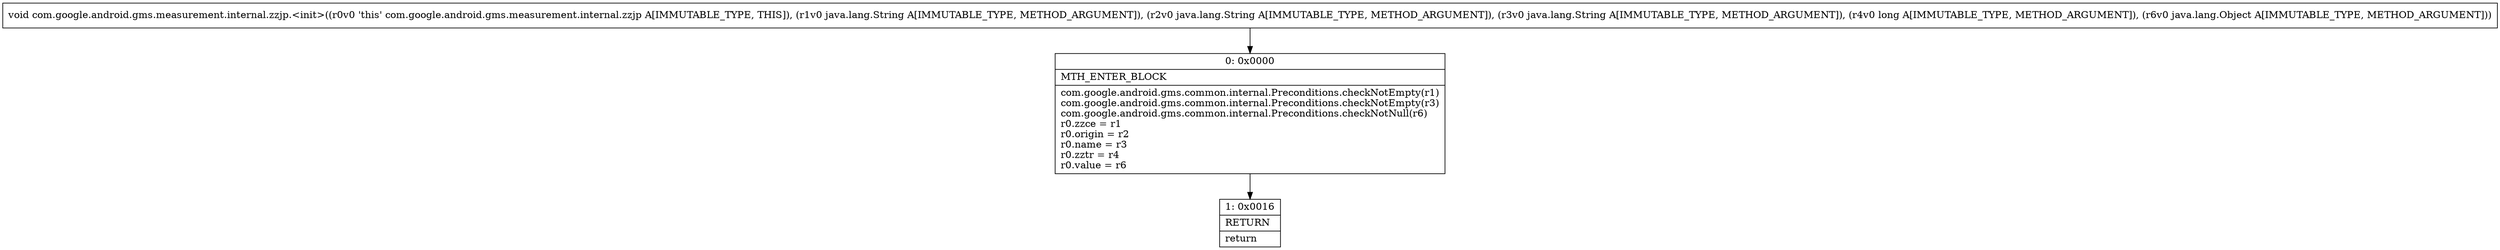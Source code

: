 digraph "CFG forcom.google.android.gms.measurement.internal.zzjp.\<init\>(Ljava\/lang\/String;Ljava\/lang\/String;Ljava\/lang\/String;JLjava\/lang\/Object;)V" {
Node_0 [shape=record,label="{0\:\ 0x0000|MTH_ENTER_BLOCK\l|com.google.android.gms.common.internal.Preconditions.checkNotEmpty(r1)\lcom.google.android.gms.common.internal.Preconditions.checkNotEmpty(r3)\lcom.google.android.gms.common.internal.Preconditions.checkNotNull(r6)\lr0.zzce = r1\lr0.origin = r2\lr0.name = r3\lr0.zztr = r4\lr0.value = r6\l}"];
Node_1 [shape=record,label="{1\:\ 0x0016|RETURN\l|return\l}"];
MethodNode[shape=record,label="{void com.google.android.gms.measurement.internal.zzjp.\<init\>((r0v0 'this' com.google.android.gms.measurement.internal.zzjp A[IMMUTABLE_TYPE, THIS]), (r1v0 java.lang.String A[IMMUTABLE_TYPE, METHOD_ARGUMENT]), (r2v0 java.lang.String A[IMMUTABLE_TYPE, METHOD_ARGUMENT]), (r3v0 java.lang.String A[IMMUTABLE_TYPE, METHOD_ARGUMENT]), (r4v0 long A[IMMUTABLE_TYPE, METHOD_ARGUMENT]), (r6v0 java.lang.Object A[IMMUTABLE_TYPE, METHOD_ARGUMENT])) }"];
MethodNode -> Node_0;
Node_0 -> Node_1;
}

